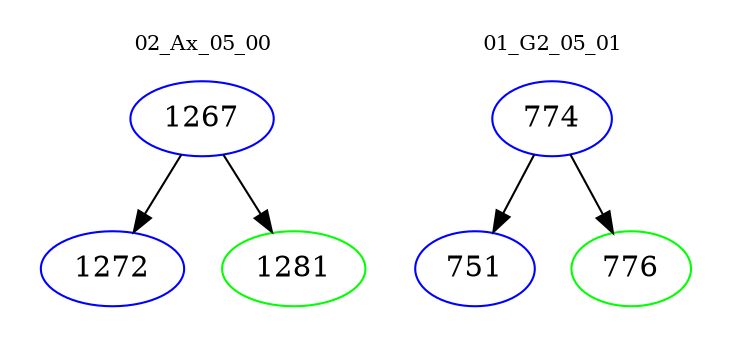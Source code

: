 digraph{
subgraph cluster_0 {
color = white
label = "02_Ax_05_00";
fontsize=10;
T0_1267 [label="1267", color="blue"]
T0_1267 -> T0_1272 [color="black"]
T0_1272 [label="1272", color="blue"]
T0_1267 -> T0_1281 [color="black"]
T0_1281 [label="1281", color="green"]
}
subgraph cluster_1 {
color = white
label = "01_G2_05_01";
fontsize=10;
T1_774 [label="774", color="blue"]
T1_774 -> T1_751 [color="black"]
T1_751 [label="751", color="blue"]
T1_774 -> T1_776 [color="black"]
T1_776 [label="776", color="green"]
}
}
